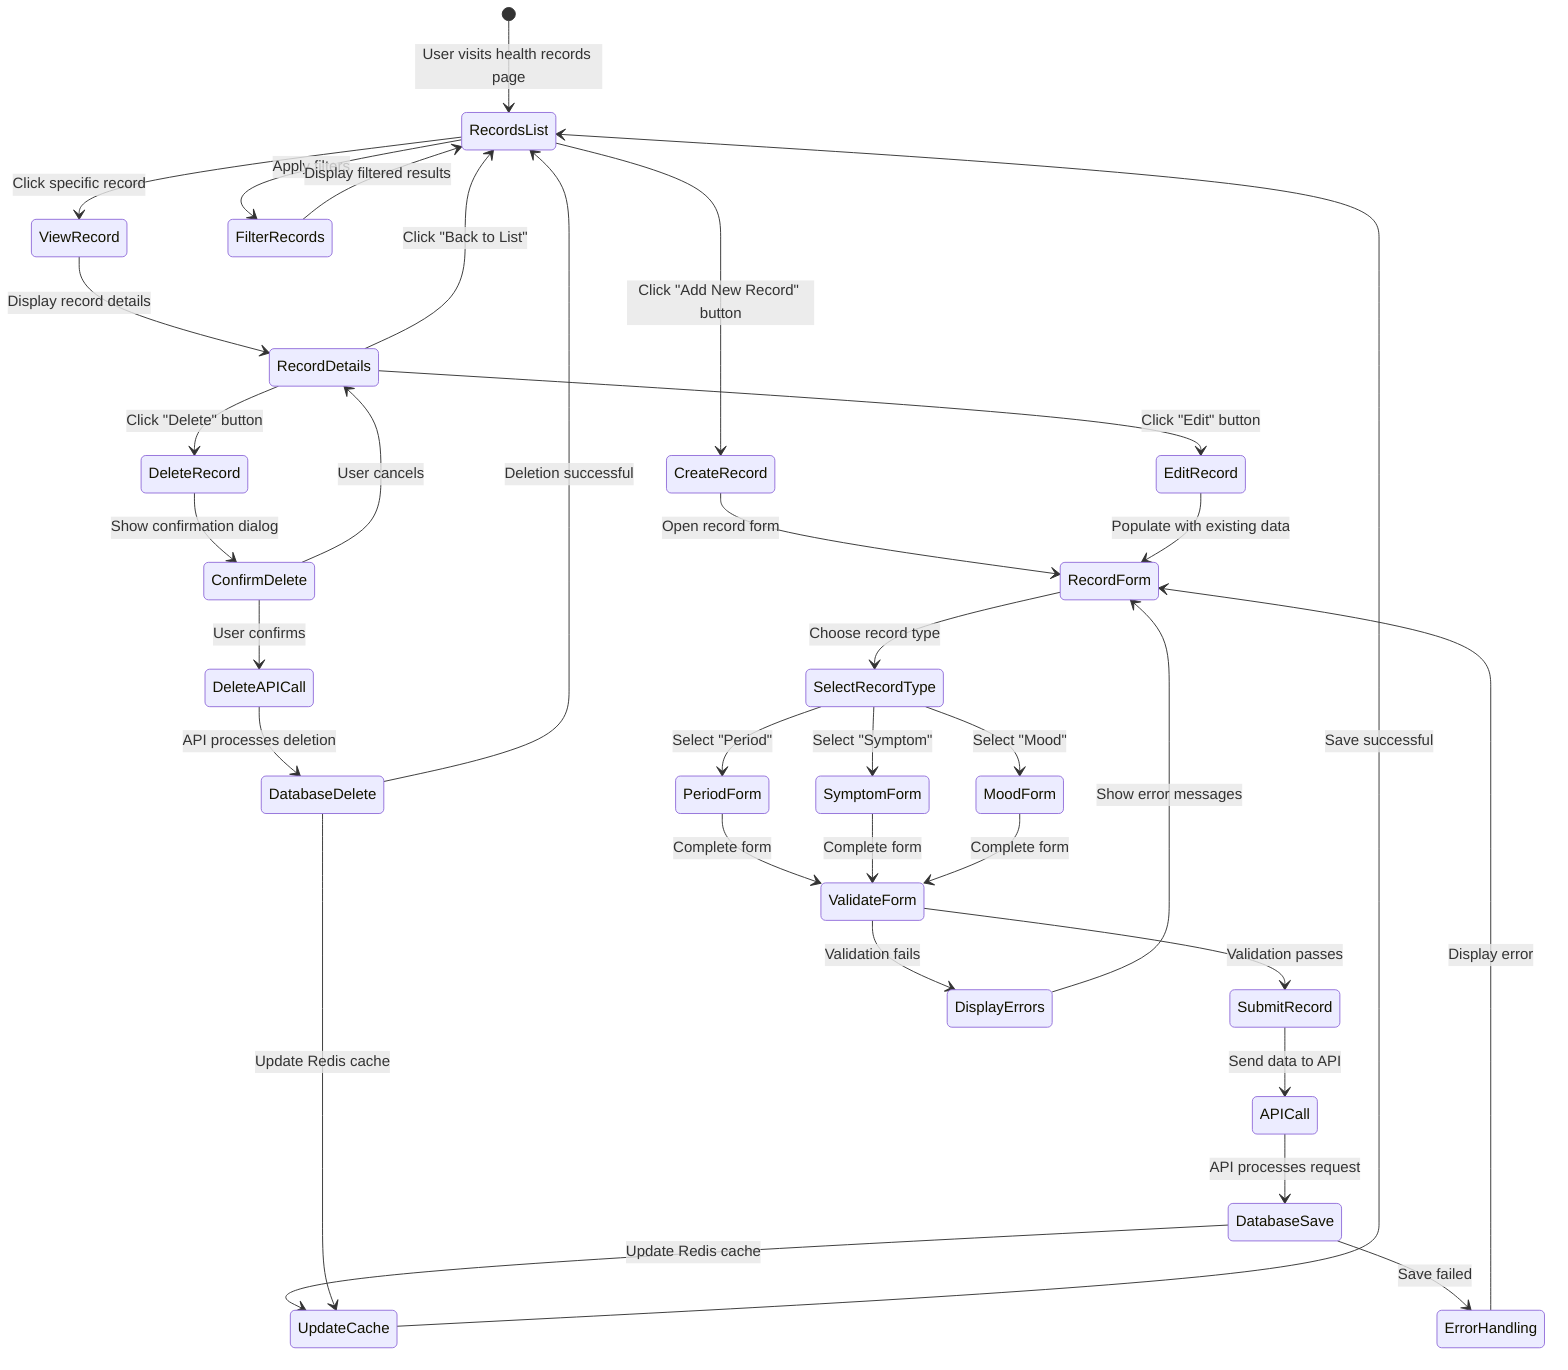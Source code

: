 stateDiagram-v2
    [*] --> RecordsList: User visits health records page
    
    RecordsList --> CreateRecord: Click "Add New Record" button
    RecordsList --> ViewRecord: Click specific record
    RecordsList --> FilterRecords: Apply filters
    
    FilterRecords --> RecordsList: Display filtered results
    
    CreateRecord --> RecordForm: Open record form
    RecordForm --> SelectRecordType: Choose record type
    
    SelectRecordType --> PeriodForm: Select "Period"
    SelectRecordType --> SymptomForm: Select "Symptom"
    SelectRecordType --> MoodForm: Select "Mood"
    
    PeriodForm --> ValidateForm: Complete form
    SymptomForm --> ValidateForm: Complete form
    MoodForm --> ValidateForm: Complete form
    
    ValidateForm --> SubmitRecord: Validation passes
    ValidateForm --> DisplayErrors: Validation fails
    DisplayErrors --> RecordForm: Show error messages
    
    SubmitRecord --> APICall: Send data to API
    APICall --> DatabaseSave: API processes request
    DatabaseSave --> UpdateCache: Update Redis cache
    UpdateCache --> RecordsList: Save successful
    DatabaseSave --> ErrorHandling: Save failed
    ErrorHandling --> RecordForm: Display error
    
    ViewRecord --> RecordDetails: Display record details
    RecordDetails --> EditRecord: Click "Edit" button
    RecordDetails --> DeleteRecord: Click "Delete" button
    RecordDetails --> RecordsList: Click "Back to List"
    
    EditRecord --> RecordForm: Populate with existing data
    
    DeleteRecord --> ConfirmDelete: Show confirmation dialog
    ConfirmDelete --> DeleteAPICall: User confirms
    ConfirmDelete --> RecordDetails: User cancels
    
    DeleteAPICall --> DatabaseDelete: API processes deletion
    DatabaseDelete --> UpdateCache: Update Redis cache
    DatabaseDelete --> RecordsList: Deletion successful